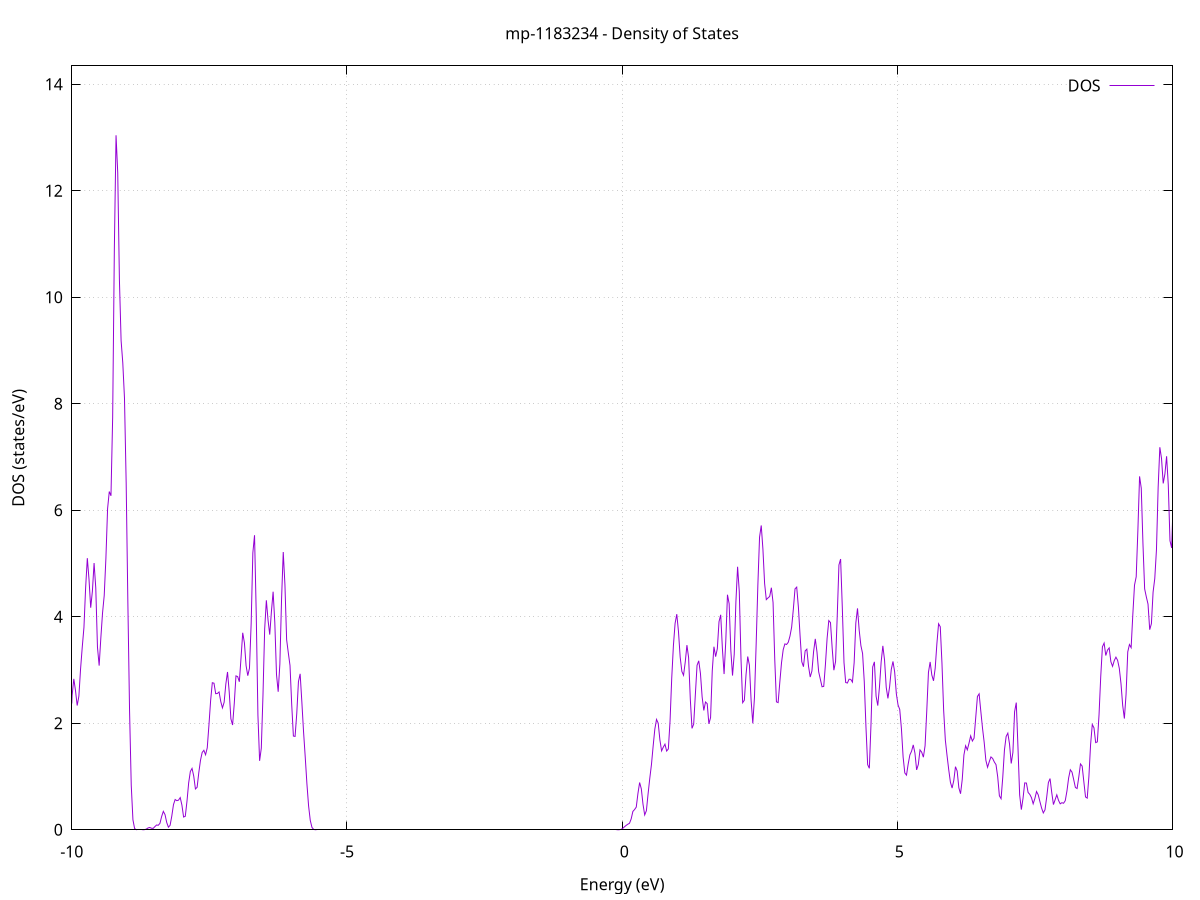 set title 'mp-1183234 - Density of States'
set xlabel 'Energy (eV)'
set ylabel 'DOS (states/eV)'
set grid
set xrange [-10:10]
set yrange [0:14.344]
set xzeroaxis lt -1
set terminal png size 800,600
set output 'mp-1183234_dos_gnuplot.png'
plot '-' using 1:2 with lines title 'DOS'
-31.967600 0.000000
-31.936900 0.000000
-31.906200 0.000000
-31.875600 0.000000
-31.844900 0.000000
-31.814200 0.000000
-31.783500 0.000000
-31.752800 0.000000
-31.722100 0.000000
-31.691400 0.000000
-31.660700 0.000000
-31.630000 0.000000
-31.599300 0.000000
-31.568700 0.000000
-31.538000 0.000000
-31.507300 0.000000
-31.476600 0.000000
-31.445900 0.000000
-31.415200 0.000000
-31.384500 0.000000
-31.353800 0.000000
-31.323100 0.000000
-31.292500 0.000000
-31.261800 0.000000
-31.231100 0.000000
-31.200400 0.000000
-31.169700 0.000000
-31.139000 0.000000
-31.108300 0.000000
-31.077600 0.000000
-31.046900 0.000000
-31.016200 0.000000
-30.985600 0.000000
-30.954900 0.000000
-30.924200 0.000000
-30.893500 0.000000
-30.862800 0.000000
-30.832100 0.000000
-30.801400 0.000000
-30.770700 0.000000
-30.740000 0.000000
-30.709400 0.000000
-30.678700 0.000000
-30.648000 0.000000
-30.617300 0.000000
-30.586600 0.000000
-30.555900 0.000000
-30.525200 0.000000
-30.494500 0.000000
-30.463800 0.000000
-30.433100 0.000000
-30.402500 0.000000
-30.371800 0.000000
-30.341100 0.000000
-30.310400 0.000000
-30.279700 0.000000
-30.249000 0.000000
-30.218300 0.000000
-30.187600 0.000000
-30.156900 0.000000
-30.126300 0.000000
-30.095600 0.000000
-30.064900 0.000000
-30.034200 0.000000
-30.003500 0.000000
-29.972800 0.000000
-29.942100 0.000000
-29.911400 0.000000
-29.880700 0.000000
-29.850000 0.000000
-29.819400 0.000000
-29.788700 0.000000
-29.758000 0.000000
-29.727300 0.000000
-29.696600 0.000000
-29.665900 0.000000
-29.635200 0.000000
-29.604500 0.000000
-29.573800 0.000000
-29.543200 0.000000
-29.512500 0.000000
-29.481800 0.000000
-29.451100 0.000000
-29.420400 0.000000
-29.389700 0.000000
-29.359000 0.000000
-29.328300 0.000200
-29.297600 0.006800
-29.266900 0.136700
-29.236300 1.365200
-29.205600 6.803600
-29.174900 16.996900
-29.144200 21.349100
-29.113500 13.491900
-29.082800 4.282500
-29.052100 0.680100
-29.021400 0.053800
-28.990700 0.002100
-28.960100 0.000000
-28.929400 0.000000
-28.898700 0.000000
-28.868000 0.000000
-28.837300 0.000000
-28.806600 0.000000
-28.775900 0.000000
-28.745200 0.000000
-28.714500 0.000000
-28.683800 0.000000
-28.653200 0.000000
-28.622500 0.000000
-28.591800 0.000000
-28.561100 0.000000
-28.530400 0.000000
-28.499700 0.000000
-28.469000 0.000000
-28.438300 0.000000
-28.407600 0.000000
-28.377000 0.000000
-28.346300 0.000000
-28.315600 0.000000
-28.284900 0.000000
-28.254200 0.000000
-28.223500 0.000000
-28.192800 0.000000
-28.162100 0.000000
-28.131400 0.000000
-28.100700 0.000000
-28.070100 0.000000
-28.039400 0.000000
-28.008700 0.000000
-27.978000 0.000000
-27.947300 0.000000
-27.916600 0.000000
-27.885900 0.000000
-27.855200 0.000000
-27.824500 0.000000
-27.793900 0.000000
-27.763200 0.000000
-27.732500 0.000000
-27.701800 0.000000
-27.671100 0.000000
-27.640400 0.000000
-27.609700 0.000000
-27.579000 0.000000
-27.548300 0.000000
-27.517600 0.000000
-27.487000 0.000000
-27.456300 0.000000
-27.425600 0.000000
-27.394900 0.000000
-27.364200 0.000000
-27.333500 0.000000
-27.302800 0.000000
-27.272100 0.000000
-27.241400 0.000000
-27.210800 0.000000
-27.180100 0.000000
-27.149400 0.000000
-27.118700 0.000000
-27.088000 0.000000
-27.057300 0.000000
-27.026600 0.000000
-26.995900 0.000000
-26.965200 0.000000
-26.934500 0.000000
-26.903900 0.000000
-26.873200 0.000000
-26.842500 0.000000
-26.811800 0.000000
-26.781100 0.000000
-26.750400 0.000000
-26.719700 0.000000
-26.689000 0.000000
-26.658300 0.000000
-26.627700 0.000000
-26.597000 0.000000
-26.566300 0.000000
-26.535600 0.000000
-26.504900 0.000000
-26.474200 0.000000
-26.443500 0.000000
-26.412800 0.000000
-26.382100 0.000000
-26.351400 0.000000
-26.320800 0.000000
-26.290100 0.000000
-26.259400 0.000000
-26.228700 0.000000
-26.198000 0.000000
-26.167300 0.000000
-26.136600 0.000000
-26.105900 0.000000
-26.075200 0.000000
-26.044600 0.000000
-26.013900 0.000000
-25.983200 0.000000
-25.952500 0.000000
-25.921800 0.000000
-25.891100 0.000000
-25.860400 0.000000
-25.829700 0.000000
-25.799000 0.000000
-25.768300 0.000000
-25.737700 0.000000
-25.707000 0.000000
-25.676300 0.000000
-25.645600 0.000000
-25.614900 0.000000
-25.584200 0.000000
-25.553500 0.000000
-25.522800 0.000000
-25.492100 0.000000
-25.461500 0.000000
-25.430800 0.000000
-25.400100 0.000000
-25.369400 0.000000
-25.338700 0.000000
-25.308000 0.000000
-25.277300 0.000000
-25.246600 0.000000
-25.215900 0.000000
-25.185200 0.000000
-25.154600 0.000000
-25.123900 0.000000
-25.093200 0.000000
-25.062500 0.000000
-25.031800 0.000000
-25.001100 0.000000
-24.970400 0.000000
-24.939700 0.000000
-24.909000 0.000000
-24.878400 0.000000
-24.847700 0.000000
-24.817000 0.000000
-24.786300 0.000000
-24.755600 0.000000
-24.724900 0.000000
-24.694200 0.000000
-24.663500 0.000000
-24.632800 0.000000
-24.602100 0.000000
-24.571500 0.000000
-24.540800 0.000000
-24.510100 0.000000
-24.479400 0.000000
-24.448700 0.000000
-24.418000 0.000000
-24.387300 0.000000
-24.356600 0.000000
-24.325900 0.000000
-24.295300 0.000000
-24.264600 0.000000
-24.233900 0.000000
-24.203200 0.000000
-24.172500 0.000000
-24.141800 0.000000
-24.111100 0.000000
-24.080400 0.000000
-24.049700 0.000000
-24.019000 0.000000
-23.988400 0.000000
-23.957700 0.000000
-23.927000 0.000000
-23.896300 0.000000
-23.865600 0.000000
-23.834900 0.000000
-23.804200 0.000000
-23.773500 0.000000
-23.742800 0.000000
-23.712200 0.000000
-23.681500 0.000000
-23.650800 0.000000
-23.620100 0.000000
-23.589400 0.000000
-23.558700 0.000000
-23.528000 0.000000
-23.497300 0.000000
-23.466600 0.000000
-23.435900 0.000000
-23.405300 0.000000
-23.374600 0.000000
-23.343900 0.000000
-23.313200 0.000000
-23.282500 0.000000
-23.251800 0.000000
-23.221100 0.000000
-23.190400 0.000000
-23.159700 0.000000
-23.129100 0.000000
-23.098400 0.000000
-23.067700 0.000000
-23.037000 0.000000
-23.006300 0.000000
-22.975600 0.000000
-22.944900 0.000000
-22.914200 0.000000
-22.883500 0.000000
-22.852800 0.000000
-22.822200 0.000000
-22.791500 0.000000
-22.760800 0.000000
-22.730100 0.000000
-22.699400 0.000000
-22.668700 0.000000
-22.638000 0.000000
-22.607300 0.000000
-22.576600 0.000000
-22.546000 0.000000
-22.515300 0.000000
-22.484600 0.000000
-22.453900 0.000000
-22.423200 0.000000
-22.392500 0.000000
-22.361800 0.000000
-22.331100 0.000000
-22.300400 0.000000
-22.269700 0.000000
-22.239100 0.000000
-22.208400 0.000000
-22.177700 0.000000
-22.147000 0.000000
-22.116300 0.000000
-22.085600 0.000000
-22.054900 0.000000
-22.024200 0.000000
-21.993500 0.000000
-21.962900 0.000000
-21.932200 0.000000
-21.901500 0.000000
-21.870800 0.000000
-21.840100 0.000000
-21.809400 0.000000
-21.778700 0.000000
-21.748000 0.000000
-21.717300 0.000000
-21.686600 0.000000
-21.656000 0.000000
-21.625300 0.000000
-21.594600 0.000000
-21.563900 0.000000
-21.533200 0.000000
-21.502500 0.000000
-21.471800 0.000000
-21.441100 0.000000
-21.410400 0.000000
-21.379800 0.000000
-21.349100 0.000000
-21.318400 0.000000
-21.287700 0.000000
-21.257000 0.000000
-21.226300 0.000000
-21.195600 0.000000
-21.164900 0.000000
-21.134200 0.000000
-21.103500 0.000000
-21.072900 0.000000
-21.042200 0.000000
-21.011500 0.000000
-20.980800 0.000000
-20.950100 0.000000
-20.919400 0.000000
-20.888700 0.000000
-20.858000 0.000000
-20.827300 0.000000
-20.796700 0.000000
-20.766000 0.000000
-20.735300 0.000000
-20.704600 0.000000
-20.673900 0.000000
-20.643200 0.000000
-20.612500 0.000000
-20.581800 0.000000
-20.551100 0.000000
-20.520400 0.000000
-20.489800 0.000000
-20.459100 0.000000
-20.428400 0.000000
-20.397700 0.000000
-20.367000 0.000000
-20.336300 0.000000
-20.305600 0.000000
-20.274900 0.000000
-20.244200 0.000000
-20.213600 0.000000
-20.182900 0.000000
-20.152200 0.000000
-20.121500 0.000000
-20.090800 0.000000
-20.060100 0.000000
-20.029400 0.000000
-19.998700 0.000000
-19.968000 0.000000
-19.937300 0.000000
-19.906700 0.000000
-19.876000 0.000000
-19.845300 0.000000
-19.814600 0.000000
-19.783900 0.000000
-19.753200 0.000000
-19.722500 0.000000
-19.691800 0.000000
-19.661100 0.000000
-19.630500 0.000000
-19.599800 0.000000
-19.569100 0.000000
-19.538400 0.000000
-19.507700 0.000000
-19.477000 0.000000
-19.446300 0.000000
-19.415600 0.000000
-19.384900 0.000000
-19.354200 0.000000
-19.323600 0.000000
-19.292900 0.000000
-19.262200 0.000000
-19.231500 0.000000
-19.200800 0.000000
-19.170100 0.000000
-19.139400 0.000000
-19.108700 0.000000
-19.078000 0.000000
-19.047400 0.000000
-19.016700 0.000000
-18.986000 0.000000
-18.955300 0.000000
-18.924600 0.000000
-18.893900 0.000000
-18.863200 0.000000
-18.832500 0.000000
-18.801800 0.000000
-18.771100 0.000000
-18.740500 0.000000
-18.709800 0.000000
-18.679100 0.000000
-18.648400 0.000000
-18.617700 0.000000
-18.587000 0.000000
-18.556300 0.000000
-18.525600 0.000000
-18.494900 0.000000
-18.464300 0.000000
-18.433600 0.000000
-18.402900 0.000000
-18.372200 0.000000
-18.341500 0.000000
-18.310800 0.000000
-18.280100 0.000000
-18.249400 0.000000
-18.218700 0.000000
-18.188000 0.000000
-18.157400 0.000000
-18.126700 0.000000
-18.096000 0.000000
-18.065300 0.000000
-18.034600 0.000000
-18.003900 0.000000
-17.973200 0.000000
-17.942500 0.000000
-17.911800 0.000000
-17.881200 0.000000
-17.850500 0.000000
-17.819800 0.000000
-17.789100 0.000000
-17.758400 0.000000
-17.727700 0.000000
-17.697000 0.000000
-17.666300 0.000000
-17.635600 0.000000
-17.604900 0.000000
-17.574300 0.000000
-17.543600 0.000000
-17.512900 0.000000
-17.482200 0.000000
-17.451500 0.000000
-17.420800 0.000000
-17.390100 0.000000
-17.359400 0.000000
-17.328700 0.000000
-17.298100 0.000000
-17.267400 0.000000
-17.236700 0.000000
-17.206000 0.000000
-17.175300 0.000000
-17.144600 0.000000
-17.113900 0.000000
-17.083200 0.000000
-17.052500 0.000000
-17.021800 0.000000
-16.991200 0.000000
-16.960500 0.000000
-16.929800 0.000000
-16.899100 0.000000
-16.868400 0.000000
-16.837700 0.000000
-16.807000 0.000000
-16.776300 0.000000
-16.745600 0.000000
-16.715000 0.000000
-16.684300 0.000000
-16.653600 0.000000
-16.622900 0.000000
-16.592200 0.000000
-16.561500 0.000000
-16.530800 0.000000
-16.500100 0.000000
-16.469400 0.000000
-16.438700 0.000000
-16.408100 0.000000
-16.377400 0.000000
-16.346700 0.000000
-16.316000 0.000000
-16.285300 0.000000
-16.254600 0.000000
-16.223900 0.000000
-16.193200 0.000000
-16.162500 0.000000
-16.131900 0.000000
-16.101200 0.000000
-16.070500 0.000000
-16.039800 0.000000
-16.009100 0.000000
-15.978400 0.000000
-15.947700 0.000000
-15.917000 0.000000
-15.886300 0.000000
-15.855600 0.000000
-15.825000 0.000000
-15.794300 0.000000
-15.763600 0.000000
-15.732900 0.000000
-15.702200 0.000000
-15.671500 0.000000
-15.640800 0.000000
-15.610100 0.000000
-15.579400 0.000000
-15.548800 0.000000
-15.518100 0.000000
-15.487400 0.000000
-15.456700 0.000000
-15.426000 0.000000
-15.395300 0.000000
-15.364600 0.000000
-15.333900 0.000000
-15.303200 0.000000
-15.272500 0.000000
-15.241900 0.000000
-15.211200 0.000000
-15.180500 0.000000
-15.149800 0.000000
-15.119100 0.000000
-15.088400 0.000000
-15.057700 0.000000
-15.027000 0.000000
-14.996300 0.000000
-14.965700 0.000000
-14.935000 0.000000
-14.904300 0.000000
-14.873600 0.000000
-14.842900 0.000000
-14.812200 0.000000
-14.781500 0.000000
-14.750800 0.000000
-14.720100 0.000000
-14.689400 0.000000
-14.658800 0.000000
-14.628100 0.000000
-14.597400 0.000000
-14.566700 0.000000
-14.536000 0.000000
-14.505300 0.000000
-14.474600 0.000000
-14.443900 0.000000
-14.413200 0.000000
-14.382600 0.000000
-14.351900 0.000000
-14.321200 0.000000
-14.290500 0.000000
-14.259800 0.000000
-14.229100 0.000000
-14.198400 0.000000
-14.167700 0.000000
-14.137000 0.000000
-14.106300 0.000000
-14.075700 0.000000
-14.045000 0.000000
-14.014300 0.000000
-13.983600 0.000000
-13.952900 0.000000
-13.922200 0.000000
-13.891500 0.000000
-13.860800 0.000000
-13.830100 0.000000
-13.799500 0.000000
-13.768800 0.000000
-13.738100 0.000000
-13.707400 0.000000
-13.676700 0.000000
-13.646000 0.000000
-13.615300 0.000000
-13.584600 0.000000
-13.553900 0.000000
-13.523200 0.000000
-13.492600 0.000000
-13.461900 0.000000
-13.431200 0.000000
-13.400500 0.000000
-13.369800 0.000000
-13.339100 0.000000
-13.308400 0.000000
-13.277700 0.000000
-13.247000 0.000000
-13.216400 0.000000
-13.185700 0.000000
-13.155000 0.000000
-13.124300 0.000000
-13.093600 0.000000
-13.062900 0.000000
-13.032200 0.000000
-13.001500 0.000000
-12.970800 0.000000
-12.940100 0.000000
-12.909500 0.000000
-12.878800 0.000000
-12.848100 0.000000
-12.817400 0.000000
-12.786700 0.000000
-12.756000 0.000000
-12.725300 0.000000
-12.694600 0.000000
-12.663900 0.000000
-12.633300 0.000000
-12.602600 0.000000
-12.571900 0.000000
-12.541200 0.000000
-12.510500 0.000000
-12.479800 0.000000
-12.449100 0.000000
-12.418400 0.000000
-12.387700 0.000000
-12.357000 0.000000
-12.326400 0.000000
-12.295700 0.000000
-12.265000 0.000000
-12.234300 0.000000
-12.203600 0.000000
-12.172900 0.000000
-12.142200 0.000000
-12.111500 0.000000
-12.080800 0.000000
-12.050200 0.000000
-12.019500 0.000000
-11.988800 0.000000
-11.958100 0.000000
-11.927400 0.000000
-11.896700 0.000000
-11.866000 0.000000
-11.835300 0.000000
-11.804600 0.000000
-11.773900 0.000000
-11.743300 0.000000
-11.712600 0.000000
-11.681900 0.000000
-11.651200 0.000000
-11.620500 0.000000
-11.589800 0.000000
-11.559100 0.000000
-11.528400 0.000000
-11.497700 0.000000
-11.467100 0.000000
-11.436400 0.000000
-11.405700 0.000000
-11.375000 0.000000
-11.344300 0.000000
-11.313600 0.000000
-11.282900 0.000000
-11.252200 0.000000
-11.221500 0.000000
-11.190800 0.000000
-11.160200 0.000000
-11.129500 0.000000
-11.098800 0.000000
-11.068100 0.000000
-11.037400 0.000000
-11.006700 0.000000
-10.976000 0.000000
-10.945300 0.000000
-10.914600 0.000000
-10.884000 0.000000
-10.853300 0.000000
-10.822600 0.000000
-10.791900 0.000000
-10.761200 0.000000
-10.730500 0.000000
-10.699800 0.000000
-10.669100 0.000000
-10.638400 0.000000
-10.607700 0.000000
-10.577100 0.000000
-10.546400 0.000000
-10.515700 0.000000
-10.485000 0.000000
-10.454300 0.000000
-10.423600 0.000000
-10.392900 0.000000
-10.362200 0.000000
-10.331500 0.000000
-10.300900 0.000000
-10.270200 0.000000
-10.239500 0.000000
-10.208800 0.000000
-10.178100 0.000600
-10.147400 0.009600
-10.116700 0.076200
-10.086000 0.333300
-10.055300 0.909600
-10.024600 1.748300
-9.994000 2.522800
-9.963300 2.834100
-9.932600 2.612400
-9.901900 2.333100
-9.871200 2.508800
-9.840500 3.021800
-9.809800 3.432600
-9.779100 3.799200
-9.748400 4.550200
-9.717800 5.100600
-9.687100 4.699800
-9.656400 4.169600
-9.625700 4.480400
-9.595000 5.008300
-9.564300 4.540600
-9.533600 3.429700
-9.502900 3.082000
-9.472200 3.603900
-9.441500 4.068200
-9.410900 4.397500
-9.380200 5.096800
-9.349500 6.031300
-9.318800 6.351100
-9.288100 6.271000
-9.257400 7.744400
-9.226700 10.913700
-9.196000 13.040400
-9.165300 12.338700
-9.134700 10.329600
-9.104000 9.184300
-9.073300 8.765900
-9.042600 8.105500
-9.011900 6.511300
-8.981200 4.263200
-8.950500 2.238100
-8.919800 0.836600
-8.889100 0.187600
-8.858400 0.022600
-8.827800 0.001400
-8.797100 0.000000
-8.766400 0.000000
-8.735700 0.000000
-8.705000 0.000300
-8.674300 0.002900
-8.643600 0.014400
-8.612900 0.035500
-8.582200 0.043200
-8.551600 0.028700
-8.520900 0.026700
-8.490200 0.059500
-8.459500 0.089600
-8.428800 0.084900
-8.398100 0.120700
-8.367400 0.249300
-8.336700 0.345800
-8.306000 0.284400
-8.275300 0.137400
-8.244700 0.048900
-8.214000 0.083400
-8.183300 0.255500
-8.152600 0.471200
-8.121900 0.568600
-8.091200 0.546500
-8.060500 0.556400
-8.029800 0.604300
-7.999100 0.463100
-7.968500 0.239300
-7.937800 0.253100
-7.907100 0.535900
-7.876400 0.880700
-7.845700 1.095200
-7.815000 1.152300
-7.784300 1.007900
-7.753600 0.766600
-7.722900 0.797700
-7.692200 1.073400
-7.661600 1.304800
-7.630900 1.452400
-7.600200 1.492300
-7.569500 1.408500
-7.538800 1.538400
-7.508100 1.964200
-7.477400 2.425700
-7.446700 2.761300
-7.416000 2.752100
-7.385400 2.555100
-7.354700 2.559600
-7.324000 2.588200
-7.293300 2.409100
-7.262600 2.288800
-7.231900 2.394900
-7.201200 2.735800
-7.170500 2.963000
-7.139800 2.591600
-7.109100 2.083100
-7.078500 1.967100
-7.047800 2.371700
-7.017100 2.889600
-6.986400 2.876700
-6.955700 2.779500
-6.925000 3.226300
-6.894300 3.699300
-6.863600 3.510600
-6.832900 3.080700
-6.802300 2.893400
-6.771600 3.033700
-6.740900 3.869300
-6.710200 5.200100
-6.679500 5.531100
-6.648800 4.060800
-6.618100 2.155800
-6.587400 1.294700
-6.556700 1.532000
-6.526000 2.529900
-6.495400 3.768100
-6.464700 4.308800
-6.434000 3.935600
-6.403300 3.665000
-6.372600 4.099900
-6.341900 4.470400
-6.311200 3.892100
-6.280500 2.915300
-6.249800 2.592000
-6.219200 3.112400
-6.188500 4.329500
-6.157800 5.216000
-6.127100 4.598200
-6.096400 3.569200
-6.065700 3.320500
-6.035000 3.085200
-6.004300 2.354100
-5.973600 1.759900
-5.942900 1.753200
-5.912300 2.183400
-5.881600 2.782100
-5.850900 2.928500
-5.820200 2.407100
-5.789500 1.850300
-5.758800 1.373300
-5.728100 0.867200
-5.697400 0.448000
-5.666700 0.175500
-5.636100 0.044800
-5.605400 0.006500
-5.574700 0.000500
-5.544000 0.000000
-5.513300 0.000000
-5.482600 0.000000
-5.451900 0.000000
-5.421200 0.000000
-5.390500 0.000000
-5.359800 0.000000
-5.329200 0.000000
-5.298500 0.000000
-5.267800 0.000000
-5.237100 0.000000
-5.206400 0.000000
-5.175700 0.000000
-5.145000 0.000000
-5.114300 0.000000
-5.083600 0.000000
-5.053000 0.000000
-5.022300 0.000000
-4.991600 0.000000
-4.960900 0.000000
-4.930200 0.000000
-4.899500 0.000000
-4.868800 0.000000
-4.838100 0.000000
-4.807400 0.000000
-4.776700 0.000000
-4.746100 0.000000
-4.715400 0.000000
-4.684700 0.000000
-4.654000 0.000000
-4.623300 0.000000
-4.592600 0.000000
-4.561900 0.000000
-4.531200 0.000000
-4.500500 0.000000
-4.469900 0.000000
-4.439200 0.000000
-4.408500 0.000000
-4.377800 0.000000
-4.347100 0.000000
-4.316400 0.000000
-4.285700 0.000000
-4.255000 0.000000
-4.224300 0.000000
-4.193600 0.000000
-4.163000 0.000000
-4.132300 0.000000
-4.101600 0.000000
-4.070900 0.000000
-4.040200 0.000000
-4.009500 0.000000
-3.978800 0.000000
-3.948100 0.000000
-3.917400 0.000000
-3.886800 0.000000
-3.856100 0.000000
-3.825400 0.000000
-3.794700 0.000000
-3.764000 0.000000
-3.733300 0.000000
-3.702600 0.000000
-3.671900 0.000000
-3.641200 0.000000
-3.610500 0.000000
-3.579900 0.000000
-3.549200 0.000000
-3.518500 0.000000
-3.487800 0.000000
-3.457100 0.000000
-3.426400 0.000000
-3.395700 0.000000
-3.365000 0.000000
-3.334300 0.000000
-3.303700 0.000000
-3.273000 0.000000
-3.242300 0.000000
-3.211600 0.000000
-3.180900 0.000000
-3.150200 0.000000
-3.119500 0.000000
-3.088800 0.000000
-3.058100 0.000000
-3.027400 0.000000
-2.996800 0.000000
-2.966100 0.000000
-2.935400 0.000000
-2.904700 0.000000
-2.874000 0.000000
-2.843300 0.000000
-2.812600 0.000000
-2.781900 0.000000
-2.751200 0.000000
-2.720600 0.000000
-2.689900 0.000000
-2.659200 0.000000
-2.628500 0.000000
-2.597800 0.000000
-2.567100 0.000000
-2.536400 0.000000
-2.505700 0.000000
-2.475000 0.000000
-2.444300 0.000000
-2.413700 0.000000
-2.383000 0.000000
-2.352300 0.000000
-2.321600 0.000000
-2.290900 0.000000
-2.260200 0.000000
-2.229500 0.000000
-2.198800 0.000000
-2.168100 0.000000
-2.137500 0.000000
-2.106800 0.000000
-2.076100 0.000000
-2.045400 0.000000
-2.014700 0.000000
-1.984000 0.000000
-1.953300 0.000000
-1.922600 0.000000
-1.891900 0.000000
-1.861200 0.000000
-1.830600 0.000000
-1.799900 0.000000
-1.769200 0.000000
-1.738500 0.000000
-1.707800 0.000000
-1.677100 0.000000
-1.646400 0.000000
-1.615700 0.000000
-1.585000 0.000000
-1.554400 0.000000
-1.523700 0.000000
-1.493000 0.000000
-1.462300 0.000000
-1.431600 0.000000
-1.400900 0.000000
-1.370200 0.000000
-1.339500 0.000000
-1.308800 0.000000
-1.278100 0.000000
-1.247500 0.000000
-1.216800 0.000000
-1.186100 0.000000
-1.155400 0.000000
-1.124700 0.000000
-1.094000 0.000000
-1.063300 0.000000
-1.032600 0.000000
-1.001900 0.000000
-0.971300 0.000000
-0.940600 0.000000
-0.909900 0.000000
-0.879200 0.000000
-0.848500 0.000000
-0.817800 0.000000
-0.787100 0.000000
-0.756400 0.000000
-0.725700 0.000000
-0.695000 0.000000
-0.664400 0.000000
-0.633700 0.000000
-0.603000 0.000000
-0.572300 0.000000
-0.541600 0.000000
-0.510900 0.000000
-0.480200 0.000000
-0.449500 0.000000
-0.418800 0.000000
-0.388200 0.000000
-0.357500 0.000000
-0.326800 0.000000
-0.296100 0.000000
-0.265400 0.000000
-0.234700 0.000000
-0.204000 0.000000
-0.173300 0.000000
-0.142600 0.000000
-0.112000 0.000000
-0.081300 0.000100
-0.050600 0.001000
-0.019900 0.007300
0.010800 0.026700
0.041500 0.055000
0.072200 0.082000
0.102900 0.104000
0.133600 0.122000
0.164300 0.204600
0.194900 0.344100
0.225600 0.379700
0.256300 0.425300
0.287000 0.682100
0.317700 0.887300
0.348400 0.768300
0.379100 0.478600
0.409800 0.278700
0.440500 0.358200
0.471100 0.672600
0.501800 0.963500
0.532500 1.224400
0.563200 1.570500
0.593900 1.890300
0.624600 2.072100
0.655300 2.001400
0.686000 1.687600
0.716700 1.481700
0.747400 1.550300
0.778000 1.607300
0.808700 1.478300
0.839400 1.517600
0.870100 2.036900
0.900800 2.844800
0.931500 3.460000
0.962200 3.876100
0.992900 4.048600
1.023600 3.722100
1.054200 3.244700
1.084900 2.973700
1.115600 2.900700
1.146300 3.147600
1.177000 3.467700
1.207700 3.231800
1.238400 2.452500
1.269100 1.903900
1.299800 1.983700
1.330500 2.543400
1.361100 3.088500
1.391800 3.172700
1.422500 2.937800
1.453200 2.495700
1.483900 2.241000
1.514600 2.399300
1.545300 2.368400
1.576000 1.988200
1.606700 2.106700
1.637300 2.982000
1.668000 3.437200
1.698700 3.251100
1.729400 3.400000
1.760100 3.907700
1.790800 4.036800
1.821500 3.404400
1.852200 2.924100
1.882900 3.538100
1.913600 4.413400
1.944200 4.245600
1.974900 3.366700
2.005600 2.896100
2.036300 3.294500
2.067000 4.278900
2.097700 4.938800
2.128400 4.474000
2.159100 3.221300
2.189800 2.386500
2.220400 2.432500
2.251100 2.913700
2.281800 3.253200
2.312500 3.090200
2.343200 2.431500
2.373900 1.998700
2.404600 2.491300
2.435300 3.496500
2.466000 4.595300
2.496700 5.495000
2.527300 5.714600
2.558000 5.266500
2.588700 4.624200
2.619400 4.321600
2.650100 4.353200
2.680800 4.381200
2.711500 4.545300
2.742200 4.266100
2.772900 3.199400
2.803500 2.401900
2.834200 2.387900
2.864900 2.772100
2.895600 3.134800
2.926300 3.380700
2.957000 3.490100
2.987700 3.479500
3.018400 3.520600
3.049100 3.635800
3.079800 3.804800
3.110400 4.138500
3.141100 4.523900
3.171800 4.556800
3.202500 4.178600
3.233200 3.643100
3.263900 3.155900
3.294600 3.062100
3.325300 3.358900
3.356000 3.391400
3.386600 3.069100
3.417300 2.868000
3.448000 2.980400
3.478700 3.346400
3.509400 3.584500
3.540100 3.338300
3.570800 2.967400
3.601500 2.825200
3.632200 2.685300
3.662900 2.692600
3.693500 3.100600
3.724200 3.595300
3.754900 3.928200
3.785600 3.890700
3.816300 3.409900
3.847000 2.996200
3.877700 3.157300
3.908400 4.018700
3.939100 4.972400
3.969700 5.083900
4.000400 4.173100
4.031100 3.141400
4.061800 2.765000
4.092500 2.755500
4.123200 2.827000
4.153900 2.823700
4.184600 2.772700
4.215300 3.135800
4.246000 3.883300
4.276600 4.157400
4.307300 3.746400
4.338000 3.458700
4.368700 3.310200
4.399400 2.781800
4.430100 1.932900
4.460800 1.223100
4.491500 1.154000
4.522200 1.996200
4.552800 3.057300
4.583500 3.153200
4.614200 2.509100
4.644900 2.331700
4.675600 2.682200
4.706300 3.152200
4.737000 3.453800
4.767700 3.187500
4.798400 2.673900
4.829100 2.467000
4.859700 2.683000
4.890400 3.012000
4.921100 3.161200
4.951800 2.962800
4.982500 2.552500
5.013200 2.343000
5.043900 2.258800
5.074600 1.896900
5.105300 1.365300
5.135900 1.067000
5.166600 1.026300
5.197300 1.233800
5.228000 1.405200
5.258700 1.475100
5.289400 1.594000
5.320100 1.440700
5.350800 1.124600
5.381500 1.226200
5.412200 1.499300
5.442800 1.456800
5.473500 1.362900
5.504200 1.578000
5.534900 2.227900
5.565600 2.956100
5.596300 3.151000
5.627000 2.905600
5.657700 2.796800
5.688400 3.035600
5.719000 3.496500
5.749700 3.868200
5.780400 3.811800
5.811100 3.126600
5.841800 2.244300
5.872500 1.684900
5.903200 1.397000
5.933900 1.129500
5.964600 0.892800
5.995300 0.783400
6.025900 0.925000
6.056600 1.184900
6.087300 1.102700
6.118000 0.787900
6.148700 0.676800
6.179400 0.943000
6.210100 1.403800
6.240800 1.577700
6.271500 1.500700
6.302100 1.623800
6.332800 1.763900
6.363500 1.666000
6.394200 1.719700
6.424900 2.110100
6.455600 2.503000
6.486300 2.552600
6.517000 2.227600
6.547700 1.910200
6.578400 1.641000
6.609000 1.303200
6.639700 1.174000
6.670400 1.277100
6.701100 1.367900
6.731800 1.339900
6.762500 1.272800
6.793200 1.222500
6.823900 0.994900
6.854600 0.637200
6.885200 0.583500
6.915900 0.986400
6.946600 1.500100
6.977300 1.752100
7.008000 1.814000
7.038700 1.610200
7.069400 1.244900
7.100100 1.452500
7.130800 2.217400
7.161500 2.388000
7.192100 1.551400
7.222800 0.654100
7.253500 0.378300
7.284200 0.591100
7.314900 0.879900
7.345600 0.877300
7.376300 0.700400
7.407000 0.664400
7.437700 0.602300
7.468300 0.487800
7.499000 0.586100
7.529700 0.718300
7.560400 0.656300
7.591100 0.528100
7.621800 0.407100
7.652500 0.316300
7.683200 0.374600
7.713900 0.609900
7.744600 0.885700
7.775200 0.961400
7.805900 0.699400
7.836600 0.473200
7.867300 0.564100
7.898000 0.656300
7.928700 0.553300
7.959400 0.487200
7.990100 0.508300
8.020800 0.498300
8.051400 0.546400
8.082100 0.728800
8.112800 0.973400
8.143500 1.127100
8.174200 1.082300
8.204900 0.941500
8.235600 0.793700
8.266300 0.774400
8.297000 0.987900
8.327700 1.236400
8.358300 1.196400
8.389000 0.902200
8.419700 0.616600
8.450400 0.594400
8.481100 0.999300
8.511800 1.601600
8.542500 1.976900
8.573200 1.913700
8.603900 1.636700
8.634500 1.650400
8.665200 2.161800
8.695900 2.875500
8.726600 3.435800
8.757300 3.505400
8.788000 3.272500
8.818700 3.373900
8.849400 3.414900
8.880100 3.157000
8.910800 3.068700
8.941400 3.175700
8.972100 3.241400
9.002800 3.182200
9.033500 3.030300
9.064200 2.743200
9.094900 2.335400
9.125600 2.088500
9.156300 2.543700
9.187000 3.340600
9.217600 3.478200
9.248300 3.419800
9.279000 4.040900
9.309700 4.593700
9.340400 4.750200
9.371100 5.626600
9.401800 6.636100
9.432500 6.414200
9.463200 5.374100
9.493900 4.523200
9.524500 4.373000
9.555200 4.237700
9.585900 3.756900
9.616600 3.869400
9.647300 4.462600
9.678000 4.718500
9.708700 5.261700
9.739400 6.434200
9.770100 7.183000
9.800700 6.970900
9.831400 6.503800
9.862100 6.681100
9.892800 7.014200
9.923500 6.472200
9.954200 5.428000
9.984900 5.291600
10.015600 6.293100
10.046300 7.081000
10.077000 6.665400
10.107600 5.714500
10.138300 5.191900
10.169000 4.923300
10.199700 4.566700
10.230400 4.162300
10.261100 4.152700
10.291800 4.572400
10.322500 4.699200
10.353200 4.317600
10.383800 3.711400
10.414500 2.998200
10.445200 2.481600
10.475900 2.790000
10.506600 3.957500
10.537300 5.085700
10.568000 5.362600
10.598700 4.874900
10.629400 4.377800
10.660100 4.232500
10.690700 4.135000
10.721400 4.280400
10.752100 5.582500
10.782800 7.599200
10.813500 8.545700
10.844200 8.153100
10.874900 7.610100
10.905600 8.493300
10.936300 10.523800
10.966900 11.378100
10.997600 11.169600
11.028300 11.445100
11.059000 11.823900
11.089700 12.577100
11.120400 13.707400
11.151100 13.404600
11.181800 12.016400
11.212500 11.687200
11.243200 12.273200
11.273800 12.284100
11.304500 11.780900
11.335200 11.430800
11.365900 11.443600
11.396600 12.461500
11.427300 13.917100
11.458000 14.566600
11.488700 14.748600
11.519400 15.122400
11.550000 15.558200
11.580700 15.218300
11.611400 13.649100
11.642100 12.035000
11.672800 10.453500
11.703500 7.471800
11.734200 4.080800
11.764900 2.078500
11.795600 1.240100
11.826300 0.989800
11.856900 1.188600
11.887600 1.510700
11.918300 2.020600
11.949000 3.311900
11.979700 5.399800
12.010400 6.861500
12.041100 6.648400
12.071800 5.690300
12.102500 4.917000
12.133100 4.209400
12.163800 3.684900
12.194500 3.593600
12.225200 3.934100
12.255900 4.154400
12.286600 3.615500
12.317300 2.789600
12.348000 2.478800
12.378700 2.522200
12.409400 2.502900
12.440000 2.436100
12.470700 2.432900
12.501400 2.624400
12.532100 2.665200
12.562800 2.318100
12.593500 1.922600
12.624200 1.623300
12.654900 1.478500
12.685600 1.469900
12.716200 1.616700
12.746900 1.982900
12.777600 2.146000
12.808300 1.966700
12.839000 1.970600
12.869700 2.146700
12.900400 2.014800
12.931100 1.783200
12.961800 2.100400
12.992500 2.787000
13.023100 3.149900
13.053800 2.978400
13.084500 2.568500
13.115200 2.420700
13.145900 2.900500
13.176600 3.743400
13.207300 3.957300
13.238000 3.159400
13.268700 2.151300
13.299300 1.422200
13.330000 0.968400
13.360700 0.996800
13.391400 1.552700
13.422100 2.221500
13.452800 2.477400
13.483500 2.015800
13.514200 1.554600
13.544900 1.973900
13.575600 2.647500
13.606200 2.614600
13.636900 2.239700
13.667600 1.919900
13.698300 1.475800
13.729000 1.035400
13.759700 0.676800
13.790400 0.666900
13.821100 1.310600
13.851800 2.177600
13.882400 2.376700
13.913100 1.857800
13.943800 1.403300
13.974500 1.197500
14.005200 1.051000
14.035900 1.128700
14.066600 1.490300
14.097300 1.678600
14.128000 1.683000
14.158700 2.052700
14.189300 2.378200
14.220000 2.061000
14.250700 1.512800
14.281400 1.264000
14.312100 1.301700
14.342800 1.316600
14.373500 1.226300
14.404200 1.374200
14.434900 1.887000
14.465500 2.467800
14.496200 2.978800
14.526900 3.331600
14.557600 3.405000
14.588300 3.386600
14.619000 3.303100
14.649700 3.160000
14.680400 3.148600
14.711100 3.229000
14.741800 3.285600
14.772400 3.296800
14.803100 3.257600
14.833800 3.108500
14.864500 2.758500
14.895200 2.372800
14.925900 2.436500
14.956600 3.075700
14.987300 3.622700
15.018000 3.538000
15.048600 3.277100
15.079300 3.264500
15.110000 3.455000
15.140700 3.575700
15.171400 3.609700
15.202100 3.932300
15.232800 4.334100
15.263500 4.435800
15.294200 4.271600
15.324900 3.899500
15.355500 3.384500
15.386200 2.719100
15.416900 2.288900
15.447600 2.770300
15.478300 3.808400
15.509000 4.465100
15.539700 4.202400
15.570400 3.225700
15.601100 2.527300
15.631700 2.847700
15.662400 3.846000
15.693100 4.623400
15.723800 4.698800
15.754500 4.367000
15.785200 3.813800
15.815900 2.972900
15.846600 2.871200
15.877300 4.066500
15.908000 4.831500
15.938600 4.220100
15.969300 3.565700
16.000000 3.412100
16.030700 3.391600
16.061400 3.640900
16.092100 4.380100
16.122800 5.005300
16.153500 4.707100
16.184200 3.777700
16.214800 3.248900
16.245500 3.400600
16.276200 3.514300
16.306900 3.421300
16.337600 3.482600
16.368300 3.867100
16.399000 4.347700
16.429700 4.709900
16.460400 5.002600
16.491100 5.329900
16.521700 5.911100
16.552400 6.119300
16.583100 5.569800
16.613800 4.967300
16.644500 4.743800
16.675200 4.755000
16.705900 4.780200
16.736600 4.657500
16.767300 4.585900
16.797900 4.917200
16.828600 5.129300
16.859300 4.601900
16.890000 3.898000
16.920700 3.714300
16.951400 3.786300
16.982100 3.660300
17.012800 3.766600
17.043500 4.436700
17.074200 5.130400
17.104800 5.136500
17.135500 4.348600
17.166200 3.653000
17.196900 3.473600
17.227600 3.390800
17.258300 3.309100
17.289000 3.119600
17.319700 3.016200
17.350400 3.365300
17.381000 3.689400
17.411700 3.567500
17.442400 3.622200
17.473100 4.287100
17.503800 4.588100
17.534500 3.833800
17.565200 3.101100
17.595900 3.371700
17.626600 3.984800
17.657300 4.075200
17.687900 3.989900
17.718600 4.235700
17.749300 4.549000
17.780000 4.437700
17.810700 3.762900
17.841400 3.067500
17.872100 2.884000
17.902800 3.260600
17.933500 3.666700
17.964100 3.732500
17.994800 3.806000
18.025500 3.689400
18.056200 3.283500
18.086900 2.950100
18.117600 2.591400
18.148300 2.403000
18.179000 2.648000
18.209700 2.906000
18.240400 2.954000
18.271000 3.152400
18.301700 3.427100
18.332400 3.353900
18.363100 3.341000
18.393800 3.905300
18.424500 4.532700
18.455200 4.676500
18.485900 4.675200
18.516600 4.509800
18.547200 3.802600
18.577900 2.796400
18.608600 2.493300
18.639300 3.140000
18.670000 3.778100
18.700700 3.564100
18.731400 2.581400
18.762100 1.762300
18.792800 1.821600
18.823500 2.708100
18.854100 3.799400
18.884800 4.549800
18.915500 4.790500
18.946200 4.485800
18.976900 3.833900
19.007600 3.409500
19.038300 3.319900
19.069000 3.656500
19.099700 4.573600
19.130300 5.138600
19.161000 4.345900
19.191700 3.048700
19.222400 2.622400
19.253100 2.669300
19.283800 2.445700
19.314500 2.218900
19.345200 2.476900
19.375900 3.012900
19.406600 2.912300
19.437200 2.179400
19.467900 1.814300
19.498600 2.244900
19.529300 2.883900
19.560000 2.995800
19.590700 2.655600
19.621400 2.280700
19.652100 1.989600
19.682800 1.815600
19.713400 1.665500
19.744100 1.630800
19.774800 1.798000
19.805500 1.991100
19.836200 2.019300
19.866900 2.044200
19.897600 2.289500
19.928300 2.390400
19.959000 2.321500
19.989700 2.269000
20.020300 2.251600
20.051000 2.490500
20.081700 2.734400
20.112400 2.518900
20.143100 2.169200
20.173800 2.196500
20.204500 2.430300
20.235200 2.519800
20.265900 2.588300
20.296500 3.219500
20.327200 4.311600
20.357900 4.894700
20.388600 4.544000
20.419300 3.995200
20.450000 3.563500
20.480700 3.235900
20.511400 3.546900
20.542100 4.407400
20.572800 4.787200
20.603400 4.167200
20.634100 3.372300
20.664800 3.123400
20.695500 3.081700
20.726200 2.641800
20.756900 1.735000
20.787600 1.053000
20.818300 1.222300
20.849000 1.902700
20.879600 2.433400
20.910300 2.636100
20.941000 2.600200
20.971700 2.259500
21.002400 1.660900
21.033100 1.240900
21.063800 1.519600
21.094500 2.686700
21.125200 3.877300
21.155900 4.039600
21.186500 3.370100
21.217200 2.702400
21.247900 2.484400
21.278600 2.448000
21.309300 2.279300
21.340000 2.380700
21.370700 3.283500
21.401400 4.546500
21.432100 5.013000
21.462700 4.540800
21.493400 3.762500
21.524100 3.126500
21.554800 2.821100
21.585500 2.566100
21.616200 2.437800
21.646900 2.981300
21.677600 4.240400
21.708300 5.272400
21.739000 5.157000
21.769600 4.335200
21.800300 3.530900
21.831000 2.916800
21.861700 2.595800
21.892400 2.605900
21.923100 2.715200
21.953800 2.948400
21.984500 3.492000
22.015200 4.073300
22.045800 4.335400
22.076500 4.036700
22.107200 3.622200
22.137900 3.512500
22.168600 3.413300
22.199300 3.483600
22.230000 3.861600
22.260700 3.938600
22.291400 3.479800
22.322100 3.191500
22.352700 3.314600
22.383400 3.461800
22.414100 3.402700
22.444800 3.299000
22.475500 3.226200
22.506200 3.220900
22.536900 3.469100
22.567600 3.600600
22.598300 3.266600
22.628900 2.858200
22.659600 2.838600
22.690300 3.054000
22.721000 3.179800
22.751700 3.309200
22.782400 3.949100
22.813100 5.119100
22.843800 5.617500
22.874500 4.592700
22.905200 2.954900
22.935800 2.209300
22.966500 2.610500
22.997200 3.368100
23.027900 3.616200
23.058600 3.288100
23.089300 3.114700
23.120000 3.352400
23.150700 3.910600
23.181400 4.497000
23.212000 4.573500
23.242700 3.987200
23.273400 3.276900
23.304100 3.249700
23.334800 4.037200
23.365500 5.103100
23.396200 5.168400
23.426900 3.902600
23.457600 2.776300
23.488300 2.669600
23.518900 3.119200
23.549600 3.390100
23.580300 3.471500
23.611000 3.718500
23.641700 3.951400
23.672400 3.992600
23.703100 3.907600
23.733800 3.677500
23.764500 3.470700
23.795100 3.706600
23.825800 4.668500
23.856500 5.701000
23.887200 5.951800
23.917900 5.566300
23.948600 4.725000
23.979300 3.749900
24.010000 3.303000
24.040700 3.222100
24.071400 2.878200
24.102000 2.148000
24.132700 1.714700
24.163400 1.850900
24.194100 2.075800
24.224800 2.260400
24.255500 2.420200
24.286200 2.261300
24.316900 1.907200
24.347600 1.908000
24.378200 2.126900
24.408900 2.123400
24.439600 2.292200
24.470300 2.935100
24.501000 3.441800
24.531700 3.132500
24.562400 2.315600
24.593100 1.773400
24.623800 1.705800
24.654500 1.859400
24.685100 1.887700
24.715800 1.776900
24.746500 1.764000
24.777200 1.671900
24.807900 1.353300
24.838600 1.109000
24.869300 1.227800
24.900000 1.394200
24.930700 1.234300
24.961300 1.007400
24.992000 0.955800
25.022700 0.859600
25.053400 0.592100
25.084100 0.354200
25.114800 0.371300
25.145500 0.564700
25.176200 0.619300
25.206900 0.657200
25.237600 1.002400
25.268200 1.221700
25.298900 0.905100
25.329600 0.519500
25.360300 0.363000
25.391000 0.246600
25.421700 0.125000
25.452400 0.060500
25.483100 0.070500
25.513800 0.158400
25.544400 0.254100
25.575100 0.258200
25.605800 0.210800
25.636500 0.204800
25.667200 0.192900
25.697900 0.179000
25.728600 0.246600
25.759300 0.316300
25.790000 0.383300
25.820700 0.511600
25.851300 0.480800
25.882000 0.244600
25.912700 0.063600
25.943400 0.008300
25.974100 0.000500
26.004800 0.000000
26.035500 0.000000
26.066200 0.000000
26.096900 0.000000
26.127500 0.000200
26.158200 0.002500
26.188900 0.013000
26.219600 0.033900
26.250300 0.043900
26.281000 0.032800
26.311700 0.036200
26.342400 0.071000
26.373100 0.087200
26.403800 0.058900
26.434400 0.038800
26.465100 0.044300
26.495800 0.037900
26.526500 0.018500
26.557200 0.019800
26.587900 0.071800
26.618600 0.154700
26.649300 0.165000
26.680000 0.086700
26.710600 0.022400
26.741300 0.002800
26.772000 0.000200
26.802700 0.000000
26.833400 0.000000
26.864100 0.000000
26.894800 0.000000
26.925500 0.000000
26.956200 0.000000
26.986900 0.000000
27.017500 0.000000
27.048200 0.000000
27.078900 0.000000
27.109600 0.000000
27.140300 0.000000
27.171000 0.000000
27.201700 0.000000
27.232400 0.000000
27.263100 0.000000
27.293700 0.000000
27.324400 0.000000
27.355100 0.000000
27.385800 0.000000
27.416500 0.000000
27.447200 0.000000
27.477900 0.000000
27.508600 0.000000
27.539300 0.000000
27.570000 0.000000
27.600600 0.000000
27.631300 0.000000
27.662000 0.000000
27.692700 0.000000
27.723400 0.000000
27.754100 0.000000
27.784800 0.000000
27.815500 0.000000
27.846200 0.000000
27.876800 0.000000
27.907500 0.000000
27.938200 0.000000
27.968900 0.000000
27.999600 0.000000
28.030300 0.000000
28.061000 0.000000
28.091700 0.000000
28.122400 0.000000
28.153100 0.000000
28.183700 0.000000
28.214400 0.000000
28.245100 0.000000
28.275800 0.000000
28.306500 0.000000
28.337200 0.000000
28.367900 0.000000
28.398600 0.000000
28.429300 0.000000
28.459900 0.000000
28.490600 0.000000
28.521300 0.000000
28.552000 0.000000
28.582700 0.000000
28.613400 0.000000
28.644100 0.000000
28.674800 0.000000
28.705500 0.000000
28.736200 0.000000
28.766800 0.000000
28.797500 0.000000
28.828200 0.000000
28.858900 0.000000
28.889600 0.000000
28.920300 0.000000
28.951000 0.000000
28.981700 0.000000
29.012400 0.000000
29.043000 0.000000
29.073700 0.000000
29.104400 0.000000
29.135100 0.000000
29.165800 0.000000
29.196500 0.000000
29.227200 0.000000
29.257900 0.000000
29.288600 0.000000
29.319300 0.000000
29.349900 0.000000
29.380600 0.000000
29.411300 0.000000
e
